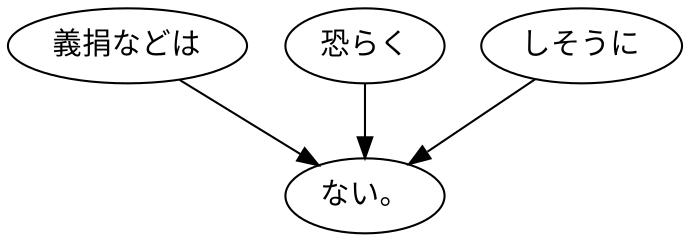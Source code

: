 digraph graph5762 {
	node0 [label="義捐などは"];
	node1 [label="恐らく"];
	node2 [label="しそうに"];
	node3 [label="ない。"];
	node0 -> node3;
	node1 -> node3;
	node2 -> node3;
}
